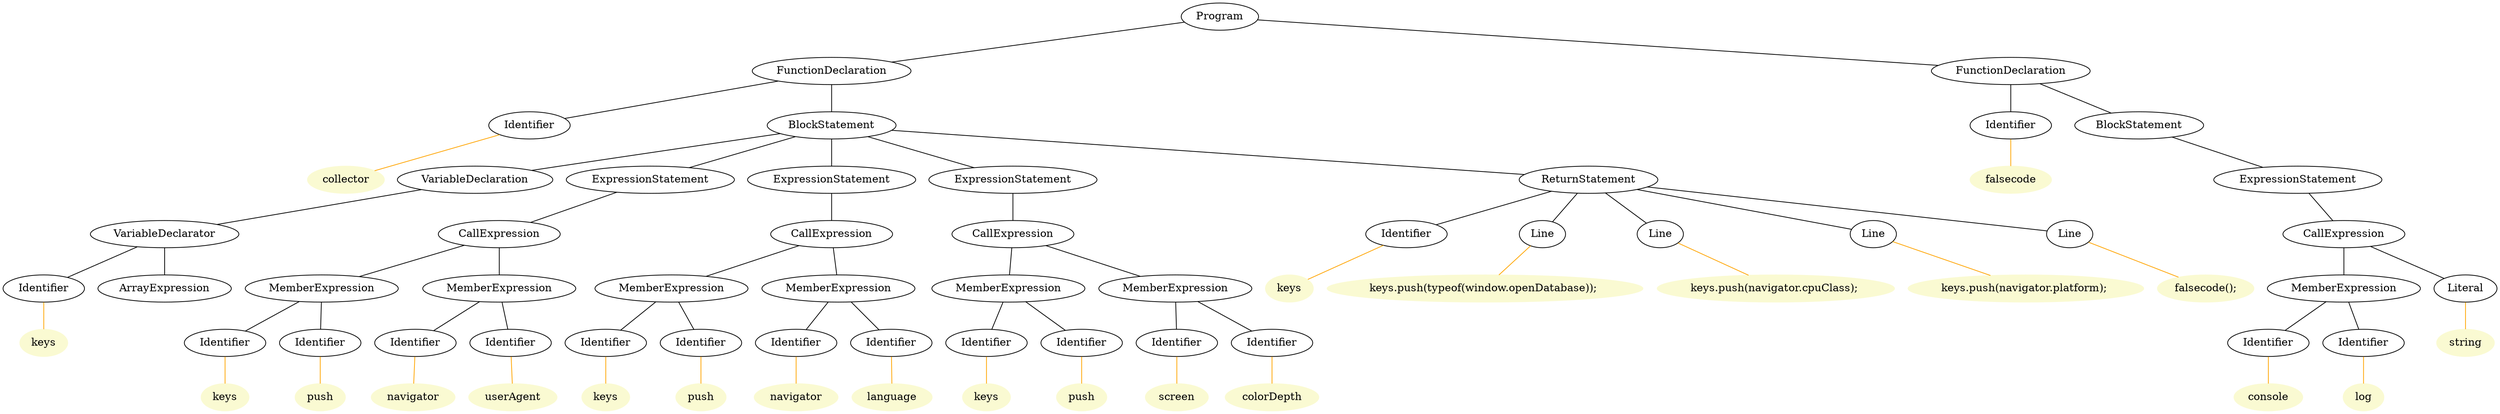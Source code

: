 // AST representation
graph {
	node [color=black fillcolor=white style=filled]
	edge [color=black]
	1 [label=Program]
	node [color=black fillcolor=white style=filled]
	edge [color=black]
	1 -- 2
	node [color=black fillcolor=white style=filled]
	edge [color=black]
	2 [label=FunctionDeclaration]
	node [color=black fillcolor=white style=filled]
	edge [color=black]
	2 -- 3
	node [color=black fillcolor=white style=filled]
	edge [color=black]
	3 [label=Identifier]
	node [color=lightgoldenrodyellow fillcolor=lightgoldenrodyellow style=filled]
	edge [color=orange style=solid]
	"3leaf_" [label=collector]
	3 -- "3leaf_"
	node [color=black fillcolor=white style=filled]
	edge [color=black]
	2 -- 4
	node [color=black fillcolor=white style=filled]
	edge [color=black]
	4 [label=BlockStatement]
	node [color=black fillcolor=white style=filled]
	edge [color=black]
	4 -- 5
	node [color=black fillcolor=white style=filled]
	edge [color=black]
	5 [label=VariableDeclaration]
	node [color=black fillcolor=white style=filled]
	edge [color=black]
	5 -- 6
	node [color=black fillcolor=white style=filled]
	edge [color=black]
	6 [label=VariableDeclarator]
	node [color=black fillcolor=white style=filled]
	edge [color=black]
	6 -- 7
	node [color=black fillcolor=white style=filled]
	edge [color=black]
	7 [label=Identifier]
	node [color=lightgoldenrodyellow fillcolor=lightgoldenrodyellow style=filled]
	edge [color=orange style=solid]
	"7leaf_" [label=keys]
	7 -- "7leaf_"
	node [color=black fillcolor=white style=filled]
	edge [color=black]
	6 -- 8
	node [color=black fillcolor=white style=filled]
	edge [color=black]
	8 [label=ArrayExpression]
	node [color=lightgoldenrodyellow fillcolor=lightgoldenrodyellow style=filled]
	edge [color=orange style=solid]
	node [color=black fillcolor=white style=filled]
	edge [color=black]
	4 -- 9
	node [color=black fillcolor=white style=filled]
	edge [color=black]
	9 [label=ExpressionStatement]
	node [color=black fillcolor=white style=filled]
	edge [color=black]
	9 -- 10
	node [color=black fillcolor=white style=filled]
	edge [color=black]
	10 [label=CallExpression]
	node [color=black fillcolor=white style=filled]
	edge [color=black]
	10 -- 11
	node [color=black fillcolor=white style=filled]
	edge [color=black]
	11 [label=MemberExpression]
	node [color=black fillcolor=white style=filled]
	edge [color=black]
	11 -- 12
	node [color=black fillcolor=white style=filled]
	edge [color=black]
	12 [label=Identifier]
	node [color=lightgoldenrodyellow fillcolor=lightgoldenrodyellow style=filled]
	edge [color=orange style=solid]
	"12leaf_" [label=keys]
	12 -- "12leaf_"
	node [color=black fillcolor=white style=filled]
	edge [color=black]
	11 -- 13
	node [color=black fillcolor=white style=filled]
	edge [color=black]
	13 [label=Identifier]
	node [color=lightgoldenrodyellow fillcolor=lightgoldenrodyellow style=filled]
	edge [color=orange style=solid]
	"13leaf_" [label=push]
	13 -- "13leaf_"
	node [color=black fillcolor=white style=filled]
	edge [color=black]
	10 -- 14
	node [color=black fillcolor=white style=filled]
	edge [color=black]
	14 [label=MemberExpression]
	node [color=black fillcolor=white style=filled]
	edge [color=black]
	14 -- 15
	node [color=black fillcolor=white style=filled]
	edge [color=black]
	15 [label=Identifier]
	node [color=lightgoldenrodyellow fillcolor=lightgoldenrodyellow style=filled]
	edge [color=orange style=solid]
	"15leaf_" [label=navigator]
	15 -- "15leaf_"
	node [color=black fillcolor=white style=filled]
	edge [color=black]
	14 -- 16
	node [color=black fillcolor=white style=filled]
	edge [color=black]
	16 [label=Identifier]
	node [color=lightgoldenrodyellow fillcolor=lightgoldenrodyellow style=filled]
	edge [color=orange style=solid]
	"16leaf_" [label=userAgent]
	16 -- "16leaf_"
	node [color=black fillcolor=white style=filled]
	edge [color=black]
	4 -- 17
	node [color=black fillcolor=white style=filled]
	edge [color=black]
	17 [label=ExpressionStatement]
	node [color=black fillcolor=white style=filled]
	edge [color=black]
	17 -- 18
	node [color=black fillcolor=white style=filled]
	edge [color=black]
	18 [label=CallExpression]
	node [color=black fillcolor=white style=filled]
	edge [color=black]
	18 -- 19
	node [color=black fillcolor=white style=filled]
	edge [color=black]
	19 [label=MemberExpression]
	node [color=black fillcolor=white style=filled]
	edge [color=black]
	19 -- 20
	node [color=black fillcolor=white style=filled]
	edge [color=black]
	20 [label=Identifier]
	node [color=lightgoldenrodyellow fillcolor=lightgoldenrodyellow style=filled]
	edge [color=orange style=solid]
	"20leaf_" [label=keys]
	20 -- "20leaf_"
	node [color=black fillcolor=white style=filled]
	edge [color=black]
	19 -- 21
	node [color=black fillcolor=white style=filled]
	edge [color=black]
	21 [label=Identifier]
	node [color=lightgoldenrodyellow fillcolor=lightgoldenrodyellow style=filled]
	edge [color=orange style=solid]
	"21leaf_" [label=push]
	21 -- "21leaf_"
	node [color=black fillcolor=white style=filled]
	edge [color=black]
	18 -- 22
	node [color=black fillcolor=white style=filled]
	edge [color=black]
	22 [label=MemberExpression]
	node [color=black fillcolor=white style=filled]
	edge [color=black]
	22 -- 23
	node [color=black fillcolor=white style=filled]
	edge [color=black]
	23 [label=Identifier]
	node [color=lightgoldenrodyellow fillcolor=lightgoldenrodyellow style=filled]
	edge [color=orange style=solid]
	"23leaf_" [label=navigator]
	23 -- "23leaf_"
	node [color=black fillcolor=white style=filled]
	edge [color=black]
	22 -- 24
	node [color=black fillcolor=white style=filled]
	edge [color=black]
	24 [label=Identifier]
	node [color=lightgoldenrodyellow fillcolor=lightgoldenrodyellow style=filled]
	edge [color=orange style=solid]
	"24leaf_" [label=language]
	24 -- "24leaf_"
	node [color=black fillcolor=white style=filled]
	edge [color=black]
	4 -- 25
	node [color=black fillcolor=white style=filled]
	edge [color=black]
	25 [label=ExpressionStatement]
	node [color=black fillcolor=white style=filled]
	edge [color=black]
	25 -- 26
	node [color=black fillcolor=white style=filled]
	edge [color=black]
	26 [label=CallExpression]
	node [color=black fillcolor=white style=filled]
	edge [color=black]
	26 -- 27
	node [color=black fillcolor=white style=filled]
	edge [color=black]
	27 [label=MemberExpression]
	node [color=black fillcolor=white style=filled]
	edge [color=black]
	27 -- 28
	node [color=black fillcolor=white style=filled]
	edge [color=black]
	28 [label=Identifier]
	node [color=lightgoldenrodyellow fillcolor=lightgoldenrodyellow style=filled]
	edge [color=orange style=solid]
	"28leaf_" [label=keys]
	28 -- "28leaf_"
	node [color=black fillcolor=white style=filled]
	edge [color=black]
	27 -- 29
	node [color=black fillcolor=white style=filled]
	edge [color=black]
	29 [label=Identifier]
	node [color=lightgoldenrodyellow fillcolor=lightgoldenrodyellow style=filled]
	edge [color=orange style=solid]
	"29leaf_" [label=push]
	29 -- "29leaf_"
	node [color=black fillcolor=white style=filled]
	edge [color=black]
	26 -- 30
	node [color=black fillcolor=white style=filled]
	edge [color=black]
	30 [label=MemberExpression]
	node [color=black fillcolor=white style=filled]
	edge [color=black]
	30 -- 31
	node [color=black fillcolor=white style=filled]
	edge [color=black]
	31 [label=Identifier]
	node [color=lightgoldenrodyellow fillcolor=lightgoldenrodyellow style=filled]
	edge [color=orange style=solid]
	"31leaf_" [label=screen]
	31 -- "31leaf_"
	node [color=black fillcolor=white style=filled]
	edge [color=black]
	30 -- 32
	node [color=black fillcolor=white style=filled]
	edge [color=black]
	32 [label=Identifier]
	node [color=lightgoldenrodyellow fillcolor=lightgoldenrodyellow style=filled]
	edge [color=orange style=solid]
	"32leaf_" [label=colorDepth]
	32 -- "32leaf_"
	node [color=black fillcolor=white style=filled]
	edge [color=black]
	4 -- 33
	node [color=black fillcolor=white style=filled]
	edge [color=black]
	33 [label=ReturnStatement]
	node [color=black fillcolor=white style=filled]
	edge [color=black]
	33 -- 34
	node [color=black fillcolor=white style=filled]
	edge [color=black]
	34 [label=Identifier]
	node [color=lightgoldenrodyellow fillcolor=lightgoldenrodyellow style=filled]
	edge [color=orange style=solid]
	"34leaf_" [label=keys]
	34 -- "34leaf_"
	node [color=black fillcolor=white style=filled]
	edge [color=black]
	33 -- 35
	node [color=black fillcolor=white style=filled]
	edge [color=black]
	35 [label=Line]
	node [color=lightgoldenrodyellow fillcolor=lightgoldenrodyellow style=filled]
	edge [color=orange style=solid]
	"35leaf_" [label="keys.push(typeof(window.openDatabase)); "]
	35 -- "35leaf_"
	node [color=black fillcolor=white style=filled]
	edge [color=black]
	33 -- 36
	node [color=black fillcolor=white style=filled]
	edge [color=black]
	36 [label=Line]
	node [color=lightgoldenrodyellow fillcolor=lightgoldenrodyellow style=filled]
	edge [color=orange style=solid]
	"36leaf_" [label="keys.push(navigator.cpuClass); "]
	36 -- "36leaf_"
	node [color=black fillcolor=white style=filled]
	edge [color=black]
	33 -- 37
	node [color=black fillcolor=white style=filled]
	edge [color=black]
	37 [label=Line]
	node [color=lightgoldenrodyellow fillcolor=lightgoldenrodyellow style=filled]
	edge [color=orange style=solid]
	"37leaf_" [label="keys.push(navigator.platform); "]
	37 -- "37leaf_"
	node [color=black fillcolor=white style=filled]
	edge [color=black]
	33 -- 38
	node [color=black fillcolor=white style=filled]
	edge [color=black]
	38 [label=Line]
	node [color=lightgoldenrodyellow fillcolor=lightgoldenrodyellow style=filled]
	edge [color=orange style=solid]
	"38leaf_" [label="falsecode();"]
	38 -- "38leaf_"
	node [color=black fillcolor=white style=filled]
	edge [color=black]
	1 -- 39
	node [color=black fillcolor=white style=filled]
	edge [color=black]
	39 [label=FunctionDeclaration]
	node [color=black fillcolor=white style=filled]
	edge [color=black]
	39 -- 40
	node [color=black fillcolor=white style=filled]
	edge [color=black]
	40 [label=Identifier]
	node [color=lightgoldenrodyellow fillcolor=lightgoldenrodyellow style=filled]
	edge [color=orange style=solid]
	"40leaf_" [label=falsecode]
	40 -- "40leaf_"
	node [color=black fillcolor=white style=filled]
	edge [color=black]
	39 -- 41
	node [color=black fillcolor=white style=filled]
	edge [color=black]
	41 [label=BlockStatement]
	node [color=black fillcolor=white style=filled]
	edge [color=black]
	41 -- 42
	node [color=black fillcolor=white style=filled]
	edge [color=black]
	42 [label=ExpressionStatement]
	node [color=black fillcolor=white style=filled]
	edge [color=black]
	42 -- 43
	node [color=black fillcolor=white style=filled]
	edge [color=black]
	43 [label=CallExpression]
	node [color=black fillcolor=white style=filled]
	edge [color=black]
	43 -- 44
	node [color=black fillcolor=white style=filled]
	edge [color=black]
	44 [label=MemberExpression]
	node [color=black fillcolor=white style=filled]
	edge [color=black]
	44 -- 45
	node [color=black fillcolor=white style=filled]
	edge [color=black]
	45 [label=Identifier]
	node [color=lightgoldenrodyellow fillcolor=lightgoldenrodyellow style=filled]
	edge [color=orange style=solid]
	"45leaf_" [label=console]
	45 -- "45leaf_"
	node [color=black fillcolor=white style=filled]
	edge [color=black]
	44 -- 46
	node [color=black fillcolor=white style=filled]
	edge [color=black]
	46 [label=Identifier]
	node [color=lightgoldenrodyellow fillcolor=lightgoldenrodyellow style=filled]
	edge [color=orange style=solid]
	"46leaf_" [label=log]
	46 -- "46leaf_"
	node [color=black fillcolor=white style=filled]
	edge [color=black]
	43 -- 47
	node [color=black fillcolor=white style=filled]
	edge [color=black]
	47 [label=Literal]
	node [color=lightgoldenrodyellow fillcolor=lightgoldenrodyellow style=filled]
	edge [color=orange style=solid]
	"47leaf_" [label=string]
	47 -- "47leaf_"
}
